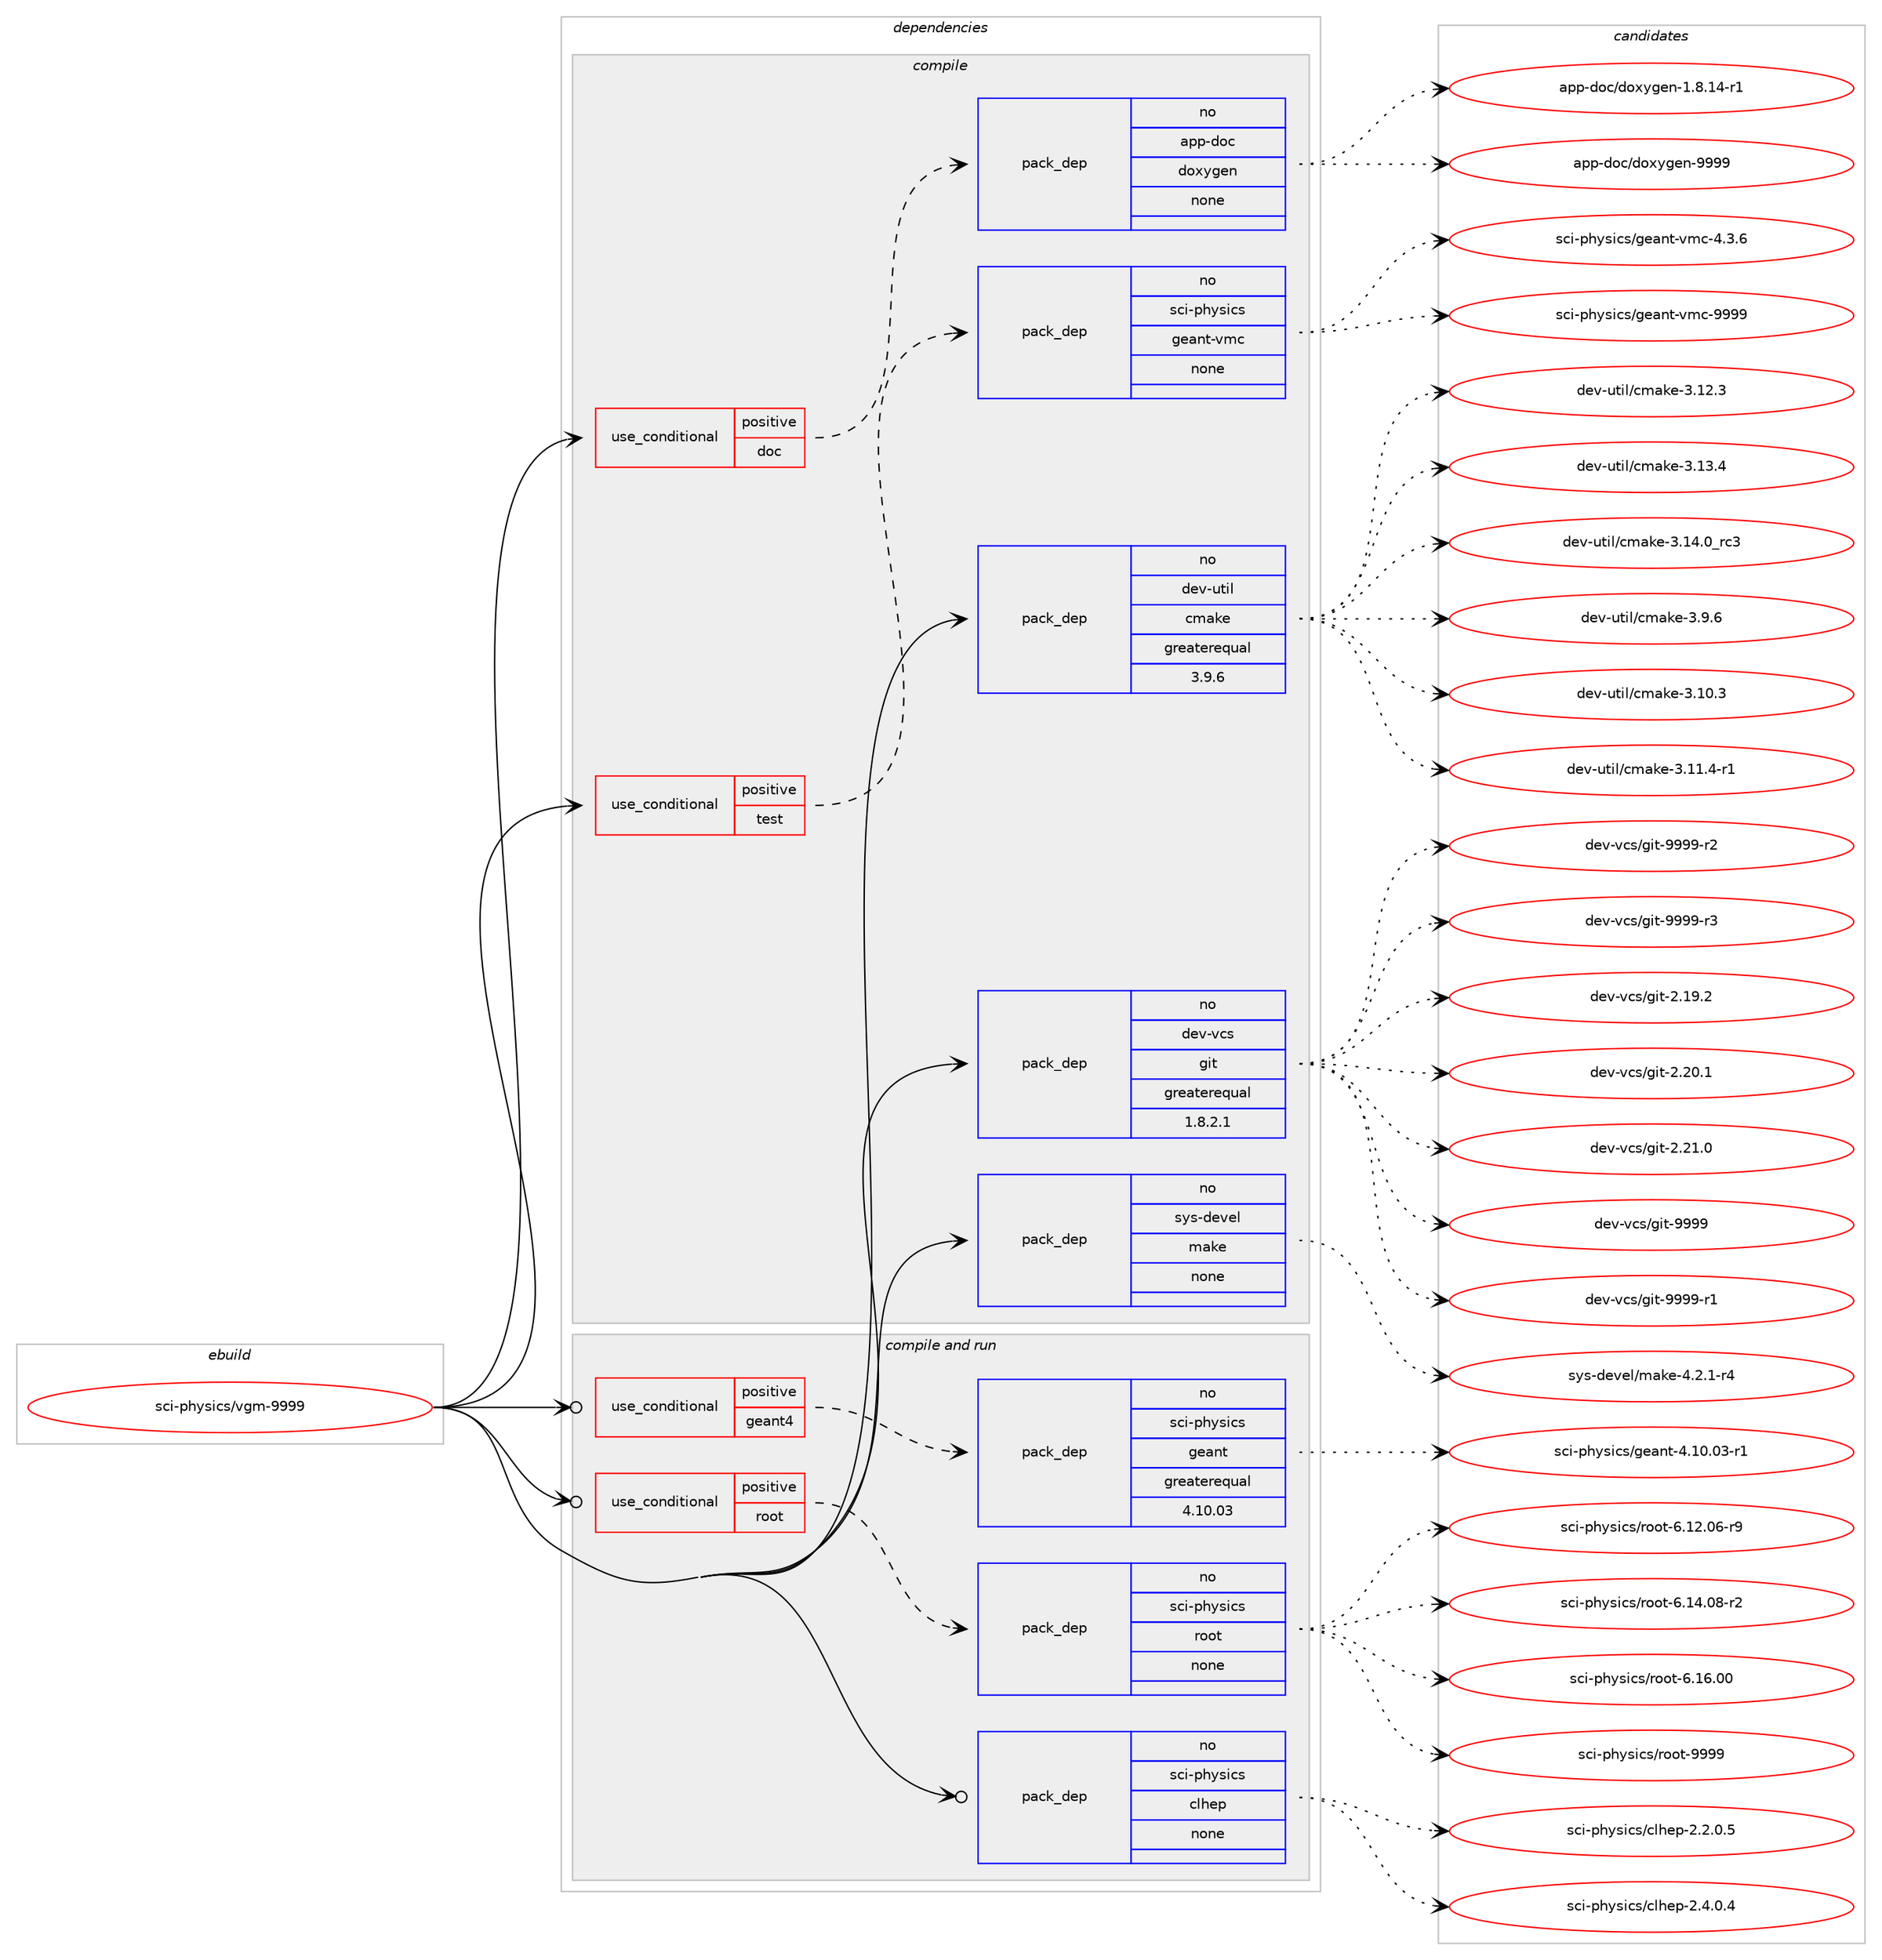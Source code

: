 digraph prolog {

# *************
# Graph options
# *************

newrank=true;
concentrate=true;
compound=true;
graph [rankdir=LR,fontname=Helvetica,fontsize=10,ranksep=1.5];#, ranksep=2.5, nodesep=0.2];
edge  [arrowhead=vee];
node  [fontname=Helvetica,fontsize=10];

# **********
# The ebuild
# **********

subgraph cluster_leftcol {
color=gray;
rank=same;
label=<<i>ebuild</i>>;
id [label="sci-physics/vgm-9999", color=red, width=4, href="../sci-physics/vgm-9999.svg"];
}

# ****************
# The dependencies
# ****************

subgraph cluster_midcol {
color=gray;
label=<<i>dependencies</i>>;
subgraph cluster_compile {
fillcolor="#eeeeee";
style=filled;
label=<<i>compile</i>>;
subgraph cond455368 {
dependency1701517 [label=<<TABLE BORDER="0" CELLBORDER="1" CELLSPACING="0" CELLPADDING="4"><TR><TD ROWSPAN="3" CELLPADDING="10">use_conditional</TD></TR><TR><TD>positive</TD></TR><TR><TD>doc</TD></TR></TABLE>>, shape=none, color=red];
subgraph pack1218249 {
dependency1701518 [label=<<TABLE BORDER="0" CELLBORDER="1" CELLSPACING="0" CELLPADDING="4" WIDTH="220"><TR><TD ROWSPAN="6" CELLPADDING="30">pack_dep</TD></TR><TR><TD WIDTH="110">no</TD></TR><TR><TD>app-doc</TD></TR><TR><TD>doxygen</TD></TR><TR><TD>none</TD></TR><TR><TD></TD></TR></TABLE>>, shape=none, color=blue];
}
dependency1701517:e -> dependency1701518:w [weight=20,style="dashed",arrowhead="vee"];
}
id:e -> dependency1701517:w [weight=20,style="solid",arrowhead="vee"];
subgraph cond455369 {
dependency1701519 [label=<<TABLE BORDER="0" CELLBORDER="1" CELLSPACING="0" CELLPADDING="4"><TR><TD ROWSPAN="3" CELLPADDING="10">use_conditional</TD></TR><TR><TD>positive</TD></TR><TR><TD>test</TD></TR></TABLE>>, shape=none, color=red];
subgraph pack1218250 {
dependency1701520 [label=<<TABLE BORDER="0" CELLBORDER="1" CELLSPACING="0" CELLPADDING="4" WIDTH="220"><TR><TD ROWSPAN="6" CELLPADDING="30">pack_dep</TD></TR><TR><TD WIDTH="110">no</TD></TR><TR><TD>sci-physics</TD></TR><TR><TD>geant-vmc</TD></TR><TR><TD>none</TD></TR><TR><TD></TD></TR></TABLE>>, shape=none, color=blue];
}
dependency1701519:e -> dependency1701520:w [weight=20,style="dashed",arrowhead="vee"];
}
id:e -> dependency1701519:w [weight=20,style="solid",arrowhead="vee"];
subgraph pack1218251 {
dependency1701521 [label=<<TABLE BORDER="0" CELLBORDER="1" CELLSPACING="0" CELLPADDING="4" WIDTH="220"><TR><TD ROWSPAN="6" CELLPADDING="30">pack_dep</TD></TR><TR><TD WIDTH="110">no</TD></TR><TR><TD>dev-util</TD></TR><TR><TD>cmake</TD></TR><TR><TD>greaterequal</TD></TR><TR><TD>3.9.6</TD></TR></TABLE>>, shape=none, color=blue];
}
id:e -> dependency1701521:w [weight=20,style="solid",arrowhead="vee"];
subgraph pack1218252 {
dependency1701522 [label=<<TABLE BORDER="0" CELLBORDER="1" CELLSPACING="0" CELLPADDING="4" WIDTH="220"><TR><TD ROWSPAN="6" CELLPADDING="30">pack_dep</TD></TR><TR><TD WIDTH="110">no</TD></TR><TR><TD>dev-vcs</TD></TR><TR><TD>git</TD></TR><TR><TD>greaterequal</TD></TR><TR><TD>1.8.2.1</TD></TR></TABLE>>, shape=none, color=blue];
}
id:e -> dependency1701522:w [weight=20,style="solid",arrowhead="vee"];
subgraph pack1218253 {
dependency1701523 [label=<<TABLE BORDER="0" CELLBORDER="1" CELLSPACING="0" CELLPADDING="4" WIDTH="220"><TR><TD ROWSPAN="6" CELLPADDING="30">pack_dep</TD></TR><TR><TD WIDTH="110">no</TD></TR><TR><TD>sys-devel</TD></TR><TR><TD>make</TD></TR><TR><TD>none</TD></TR><TR><TD></TD></TR></TABLE>>, shape=none, color=blue];
}
id:e -> dependency1701523:w [weight=20,style="solid",arrowhead="vee"];
}
subgraph cluster_compileandrun {
fillcolor="#eeeeee";
style=filled;
label=<<i>compile and run</i>>;
subgraph cond455370 {
dependency1701524 [label=<<TABLE BORDER="0" CELLBORDER="1" CELLSPACING="0" CELLPADDING="4"><TR><TD ROWSPAN="3" CELLPADDING="10">use_conditional</TD></TR><TR><TD>positive</TD></TR><TR><TD>geant4</TD></TR></TABLE>>, shape=none, color=red];
subgraph pack1218254 {
dependency1701525 [label=<<TABLE BORDER="0" CELLBORDER="1" CELLSPACING="0" CELLPADDING="4" WIDTH="220"><TR><TD ROWSPAN="6" CELLPADDING="30">pack_dep</TD></TR><TR><TD WIDTH="110">no</TD></TR><TR><TD>sci-physics</TD></TR><TR><TD>geant</TD></TR><TR><TD>greaterequal</TD></TR><TR><TD>4.10.03</TD></TR></TABLE>>, shape=none, color=blue];
}
dependency1701524:e -> dependency1701525:w [weight=20,style="dashed",arrowhead="vee"];
}
id:e -> dependency1701524:w [weight=20,style="solid",arrowhead="odotvee"];
subgraph cond455371 {
dependency1701526 [label=<<TABLE BORDER="0" CELLBORDER="1" CELLSPACING="0" CELLPADDING="4"><TR><TD ROWSPAN="3" CELLPADDING="10">use_conditional</TD></TR><TR><TD>positive</TD></TR><TR><TD>root</TD></TR></TABLE>>, shape=none, color=red];
subgraph pack1218255 {
dependency1701527 [label=<<TABLE BORDER="0" CELLBORDER="1" CELLSPACING="0" CELLPADDING="4" WIDTH="220"><TR><TD ROWSPAN="6" CELLPADDING="30">pack_dep</TD></TR><TR><TD WIDTH="110">no</TD></TR><TR><TD>sci-physics</TD></TR><TR><TD>root</TD></TR><TR><TD>none</TD></TR><TR><TD></TD></TR></TABLE>>, shape=none, color=blue];
}
dependency1701526:e -> dependency1701527:w [weight=20,style="dashed",arrowhead="vee"];
}
id:e -> dependency1701526:w [weight=20,style="solid",arrowhead="odotvee"];
subgraph pack1218256 {
dependency1701528 [label=<<TABLE BORDER="0" CELLBORDER="1" CELLSPACING="0" CELLPADDING="4" WIDTH="220"><TR><TD ROWSPAN="6" CELLPADDING="30">pack_dep</TD></TR><TR><TD WIDTH="110">no</TD></TR><TR><TD>sci-physics</TD></TR><TR><TD>clhep</TD></TR><TR><TD>none</TD></TR><TR><TD></TD></TR></TABLE>>, shape=none, color=blue];
}
id:e -> dependency1701528:w [weight=20,style="solid",arrowhead="odotvee"];
}
subgraph cluster_run {
fillcolor="#eeeeee";
style=filled;
label=<<i>run</i>>;
}
}

# **************
# The candidates
# **************

subgraph cluster_choices {
rank=same;
color=gray;
label=<<i>candidates</i>>;

subgraph choice1218249 {
color=black;
nodesep=1;
choice97112112451001119947100111120121103101110454946564649524511449 [label="app-doc/doxygen-1.8.14-r1", color=red, width=4,href="../app-doc/doxygen-1.8.14-r1.svg"];
choice971121124510011199471001111201211031011104557575757 [label="app-doc/doxygen-9999", color=red, width=4,href="../app-doc/doxygen-9999.svg"];
dependency1701518:e -> choice97112112451001119947100111120121103101110454946564649524511449:w [style=dotted,weight="100"];
dependency1701518:e -> choice971121124510011199471001111201211031011104557575757:w [style=dotted,weight="100"];
}
subgraph choice1218250 {
color=black;
nodesep=1;
choice11599105451121041211151059911547103101971101164511810999455246514654 [label="sci-physics/geant-vmc-4.3.6", color=red, width=4,href="../sci-physics/geant-vmc-4.3.6.svg"];
choice115991054511210412111510599115471031019711011645118109994557575757 [label="sci-physics/geant-vmc-9999", color=red, width=4,href="../sci-physics/geant-vmc-9999.svg"];
dependency1701520:e -> choice11599105451121041211151059911547103101971101164511810999455246514654:w [style=dotted,weight="100"];
dependency1701520:e -> choice115991054511210412111510599115471031019711011645118109994557575757:w [style=dotted,weight="100"];
}
subgraph choice1218251 {
color=black;
nodesep=1;
choice1001011184511711610510847991099710710145514649484651 [label="dev-util/cmake-3.10.3", color=red, width=4,href="../dev-util/cmake-3.10.3.svg"];
choice10010111845117116105108479910997107101455146494946524511449 [label="dev-util/cmake-3.11.4-r1", color=red, width=4,href="../dev-util/cmake-3.11.4-r1.svg"];
choice1001011184511711610510847991099710710145514649504651 [label="dev-util/cmake-3.12.3", color=red, width=4,href="../dev-util/cmake-3.12.3.svg"];
choice1001011184511711610510847991099710710145514649514652 [label="dev-util/cmake-3.13.4", color=red, width=4,href="../dev-util/cmake-3.13.4.svg"];
choice1001011184511711610510847991099710710145514649524648951149951 [label="dev-util/cmake-3.14.0_rc3", color=red, width=4,href="../dev-util/cmake-3.14.0_rc3.svg"];
choice10010111845117116105108479910997107101455146574654 [label="dev-util/cmake-3.9.6", color=red, width=4,href="../dev-util/cmake-3.9.6.svg"];
dependency1701521:e -> choice1001011184511711610510847991099710710145514649484651:w [style=dotted,weight="100"];
dependency1701521:e -> choice10010111845117116105108479910997107101455146494946524511449:w [style=dotted,weight="100"];
dependency1701521:e -> choice1001011184511711610510847991099710710145514649504651:w [style=dotted,weight="100"];
dependency1701521:e -> choice1001011184511711610510847991099710710145514649514652:w [style=dotted,weight="100"];
dependency1701521:e -> choice1001011184511711610510847991099710710145514649524648951149951:w [style=dotted,weight="100"];
dependency1701521:e -> choice10010111845117116105108479910997107101455146574654:w [style=dotted,weight="100"];
}
subgraph choice1218252 {
color=black;
nodesep=1;
choice10010111845118991154710310511645504649574650 [label="dev-vcs/git-2.19.2", color=red, width=4,href="../dev-vcs/git-2.19.2.svg"];
choice10010111845118991154710310511645504650484649 [label="dev-vcs/git-2.20.1", color=red, width=4,href="../dev-vcs/git-2.20.1.svg"];
choice10010111845118991154710310511645504650494648 [label="dev-vcs/git-2.21.0", color=red, width=4,href="../dev-vcs/git-2.21.0.svg"];
choice1001011184511899115471031051164557575757 [label="dev-vcs/git-9999", color=red, width=4,href="../dev-vcs/git-9999.svg"];
choice10010111845118991154710310511645575757574511449 [label="dev-vcs/git-9999-r1", color=red, width=4,href="../dev-vcs/git-9999-r1.svg"];
choice10010111845118991154710310511645575757574511450 [label="dev-vcs/git-9999-r2", color=red, width=4,href="../dev-vcs/git-9999-r2.svg"];
choice10010111845118991154710310511645575757574511451 [label="dev-vcs/git-9999-r3", color=red, width=4,href="../dev-vcs/git-9999-r3.svg"];
dependency1701522:e -> choice10010111845118991154710310511645504649574650:w [style=dotted,weight="100"];
dependency1701522:e -> choice10010111845118991154710310511645504650484649:w [style=dotted,weight="100"];
dependency1701522:e -> choice10010111845118991154710310511645504650494648:w [style=dotted,weight="100"];
dependency1701522:e -> choice1001011184511899115471031051164557575757:w [style=dotted,weight="100"];
dependency1701522:e -> choice10010111845118991154710310511645575757574511449:w [style=dotted,weight="100"];
dependency1701522:e -> choice10010111845118991154710310511645575757574511450:w [style=dotted,weight="100"];
dependency1701522:e -> choice10010111845118991154710310511645575757574511451:w [style=dotted,weight="100"];
}
subgraph choice1218253 {
color=black;
nodesep=1;
choice1151211154510010111810110847109971071014552465046494511452 [label="sys-devel/make-4.2.1-r4", color=red, width=4,href="../sys-devel/make-4.2.1-r4.svg"];
dependency1701523:e -> choice1151211154510010111810110847109971071014552465046494511452:w [style=dotted,weight="100"];
}
subgraph choice1218254 {
color=black;
nodesep=1;
choice115991054511210412111510599115471031019711011645524649484648514511449 [label="sci-physics/geant-4.10.03-r1", color=red, width=4,href="../sci-physics/geant-4.10.03-r1.svg"];
dependency1701525:e -> choice115991054511210412111510599115471031019711011645524649484648514511449:w [style=dotted,weight="100"];
}
subgraph choice1218255 {
color=black;
nodesep=1;
choice1159910545112104121115105991154711411111111645544649504648544511457 [label="sci-physics/root-6.12.06-r9", color=red, width=4,href="../sci-physics/root-6.12.06-r9.svg"];
choice1159910545112104121115105991154711411111111645544649524648564511450 [label="sci-physics/root-6.14.08-r2", color=red, width=4,href="../sci-physics/root-6.14.08-r2.svg"];
choice115991054511210412111510599115471141111111164554464954464848 [label="sci-physics/root-6.16.00", color=red, width=4,href="../sci-physics/root-6.16.00.svg"];
choice115991054511210412111510599115471141111111164557575757 [label="sci-physics/root-9999", color=red, width=4,href="../sci-physics/root-9999.svg"];
dependency1701527:e -> choice1159910545112104121115105991154711411111111645544649504648544511457:w [style=dotted,weight="100"];
dependency1701527:e -> choice1159910545112104121115105991154711411111111645544649524648564511450:w [style=dotted,weight="100"];
dependency1701527:e -> choice115991054511210412111510599115471141111111164554464954464848:w [style=dotted,weight="100"];
dependency1701527:e -> choice115991054511210412111510599115471141111111164557575757:w [style=dotted,weight="100"];
}
subgraph choice1218256 {
color=black;
nodesep=1;
choice11599105451121041211151059911547991081041011124550465046484653 [label="sci-physics/clhep-2.2.0.5", color=red, width=4,href="../sci-physics/clhep-2.2.0.5.svg"];
choice11599105451121041211151059911547991081041011124550465246484652 [label="sci-physics/clhep-2.4.0.4", color=red, width=4,href="../sci-physics/clhep-2.4.0.4.svg"];
dependency1701528:e -> choice11599105451121041211151059911547991081041011124550465046484653:w [style=dotted,weight="100"];
dependency1701528:e -> choice11599105451121041211151059911547991081041011124550465246484652:w [style=dotted,weight="100"];
}
}

}
